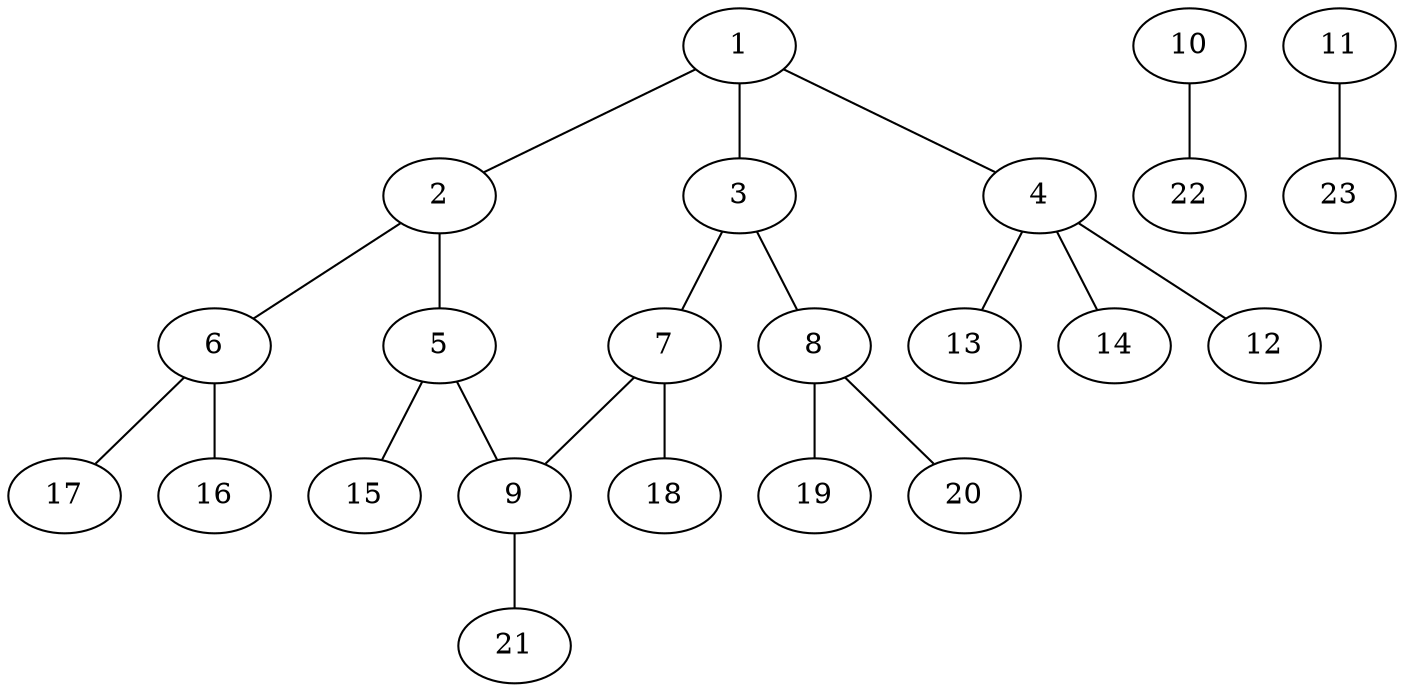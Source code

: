 graph molecule_315 {
	1	 [chem=C];
	2	 [chem=C];
	1 -- 2	 [valence=1];
	3	 [chem=C];
	1 -- 3	 [valence=2];
	4	 [chem=C];
	1 -- 4	 [valence=1];
	5	 [chem=C];
	2 -- 5	 [valence=2];
	6	 [chem=N];
	2 -- 6	 [valence=1];
	7	 [chem=C];
	3 -- 7	 [valence=1];
	8	 [chem=N];
	3 -- 8	 [valence=1];
	12	 [chem=H];
	4 -- 12	 [valence=1];
	13	 [chem=H];
	4 -- 13	 [valence=1];
	14	 [chem=H];
	4 -- 14	 [valence=1];
	9	 [chem=C];
	5 -- 9	 [valence=1];
	15	 [chem=H];
	5 -- 15	 [valence=1];
	16	 [chem=H];
	6 -- 16	 [valence=1];
	17	 [chem=H];
	6 -- 17	 [valence=1];
	7 -- 9	 [valence=2];
	18	 [chem=H];
	7 -- 18	 [valence=1];
	19	 [chem=H];
	8 -- 19	 [valence=1];
	20	 [chem=H];
	8 -- 20	 [valence=1];
	21	 [chem=H];
	9 -- 21	 [valence=1];
	10	 [chem=Cl];
	22	 [chem=H];
	10 -- 22	 [valence=1];
	11	 [chem=Cl];
	23	 [chem=H];
	11 -- 23	 [valence=1];
}
